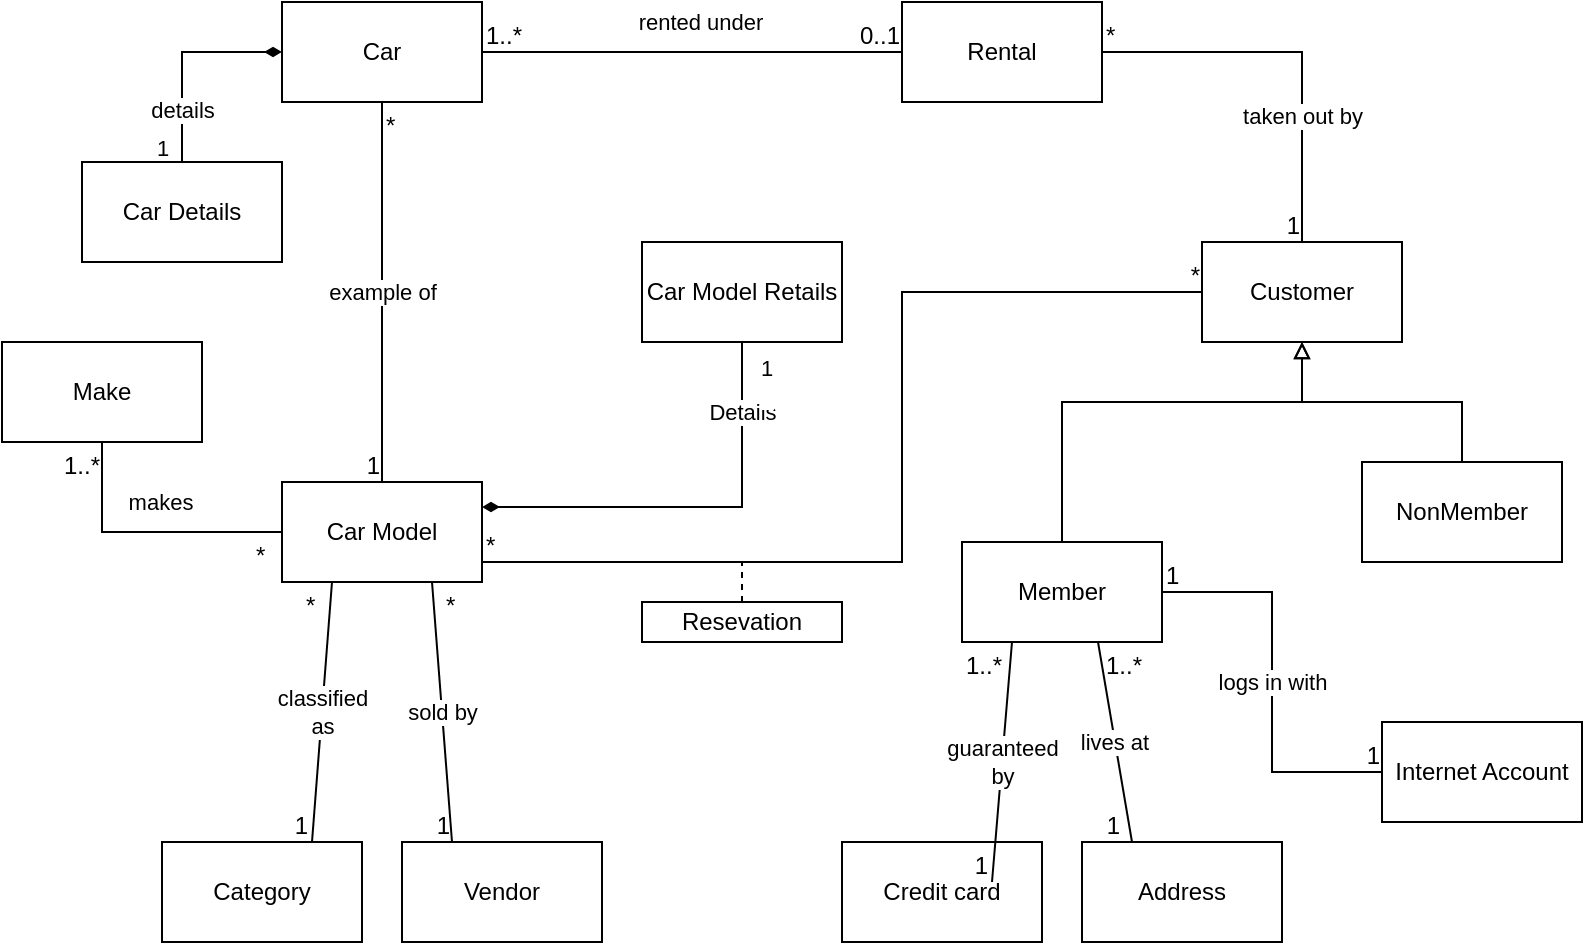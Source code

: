 <mxfile version="28.1.2">
  <diagram name="Trang-1" id="qqRYTB3QQUjuXthjuvf0">
    <mxGraphModel dx="974" dy="603" grid="1" gridSize="10" guides="1" tooltips="1" connect="1" arrows="1" fold="1" page="1" pageScale="1" pageWidth="827" pageHeight="1169" math="0" shadow="0">
      <root>
        <mxCell id="0" />
        <mxCell id="1" parent="0" />
        <mxCell id="TpWYWHmediBbyK1PYgCs-2" value="Car" style="html=1;dashed=0;whiteSpace=wrap;" vertex="1" parent="1">
          <mxGeometry x="210" y="60" width="100" height="50" as="geometry" />
        </mxCell>
        <mxCell id="TpWYWHmediBbyK1PYgCs-5" value="Rental" style="html=1;dashed=0;whiteSpace=wrap;" vertex="1" parent="1">
          <mxGeometry x="520" y="60" width="100" height="50" as="geometry" />
        </mxCell>
        <mxCell id="TpWYWHmediBbyK1PYgCs-6" value="Make" style="html=1;dashed=0;whiteSpace=wrap;" vertex="1" parent="1">
          <mxGeometry x="70" y="230" width="100" height="50" as="geometry" />
        </mxCell>
        <mxCell id="TpWYWHmediBbyK1PYgCs-26" value="1" style="edgeStyle=orthogonalEdgeStyle;rounded=0;orthogonalLoop=1;jettySize=auto;html=1;exitX=0.5;exitY=0;exitDx=0;exitDy=0;entryX=0;entryY=0.5;entryDx=0;entryDy=0;endArrow=diamondThin;endFill=1;" edge="1" parent="1" source="TpWYWHmediBbyK1PYgCs-7" target="TpWYWHmediBbyK1PYgCs-2">
          <mxGeometry x="-0.871" y="10" relative="1" as="geometry">
            <mxPoint as="offset" />
          </mxGeometry>
        </mxCell>
        <mxCell id="TpWYWHmediBbyK1PYgCs-64" value="details" style="edgeLabel;html=1;align=center;verticalAlign=middle;resizable=0;points=[];" vertex="1" connectable="0" parent="TpWYWHmediBbyK1PYgCs-26">
          <mxGeometry x="-0.172" y="2" relative="1" as="geometry">
            <mxPoint x="2" y="17" as="offset" />
          </mxGeometry>
        </mxCell>
        <mxCell id="TpWYWHmediBbyK1PYgCs-7" value="Car Details" style="html=1;dashed=0;whiteSpace=wrap;" vertex="1" parent="1">
          <mxGeometry x="110" y="140" width="100" height="50" as="geometry" />
        </mxCell>
        <mxCell id="TpWYWHmediBbyK1PYgCs-9" value="rented under" style="endArrow=none;html=1;rounded=0;exitX=1;exitY=0.5;exitDx=0;exitDy=0;entryX=0;entryY=0.5;entryDx=0;entryDy=0;" edge="1" parent="1" source="TpWYWHmediBbyK1PYgCs-2" target="TpWYWHmediBbyK1PYgCs-5">
          <mxGeometry x="0.035" y="15" relative="1" as="geometry">
            <mxPoint x="270" y="160" as="sourcePoint" />
            <mxPoint x="430" y="160" as="targetPoint" />
            <mxPoint as="offset" />
          </mxGeometry>
        </mxCell>
        <mxCell id="TpWYWHmediBbyK1PYgCs-10" value="1..*" style="resizable=0;html=1;whiteSpace=wrap;align=left;verticalAlign=bottom;" connectable="0" vertex="1" parent="TpWYWHmediBbyK1PYgCs-9">
          <mxGeometry x="-1" relative="1" as="geometry" />
        </mxCell>
        <mxCell id="TpWYWHmediBbyK1PYgCs-11" value="0..1" style="resizable=0;html=1;whiteSpace=wrap;align=right;verticalAlign=bottom;" connectable="0" vertex="1" parent="TpWYWHmediBbyK1PYgCs-9">
          <mxGeometry x="1" relative="1" as="geometry" />
        </mxCell>
        <mxCell id="TpWYWHmediBbyK1PYgCs-12" value="Category" style="html=1;dashed=0;whiteSpace=wrap;" vertex="1" parent="1">
          <mxGeometry x="150" y="480" width="100" height="50" as="geometry" />
        </mxCell>
        <mxCell id="TpWYWHmediBbyK1PYgCs-13" value="Vendor" style="html=1;dashed=0;whiteSpace=wrap;" vertex="1" parent="1">
          <mxGeometry x="270" y="480" width="100" height="50" as="geometry" />
        </mxCell>
        <mxCell id="TpWYWHmediBbyK1PYgCs-54" style="edgeStyle=orthogonalEdgeStyle;rounded=0;orthogonalLoop=1;jettySize=auto;html=1;exitX=0.5;exitY=0;exitDx=0;exitDy=0;endArrow=none;endFill=0;dashed=1;" edge="1" parent="1" source="TpWYWHmediBbyK1PYgCs-14">
          <mxGeometry relative="1" as="geometry">
            <mxPoint x="440" y="340" as="targetPoint" />
          </mxGeometry>
        </mxCell>
        <mxCell id="TpWYWHmediBbyK1PYgCs-14" value="Resevation" style="html=1;dashed=0;whiteSpace=wrap;" vertex="1" parent="1">
          <mxGeometry x="390" y="360" width="100" height="20" as="geometry" />
        </mxCell>
        <mxCell id="TpWYWHmediBbyK1PYgCs-56" value="Details" style="edgeStyle=orthogonalEdgeStyle;rounded=0;orthogonalLoop=1;jettySize=auto;html=1;exitX=0.5;exitY=1;exitDx=0;exitDy=0;entryX=1;entryY=0.25;entryDx=0;entryDy=0;endArrow=diamondThin;endFill=1;" edge="1" parent="1" source="TpWYWHmediBbyK1PYgCs-15" target="TpWYWHmediBbyK1PYgCs-17">
          <mxGeometry x="-0.67" relative="1" as="geometry">
            <mxPoint as="offset" />
          </mxGeometry>
        </mxCell>
        <mxCell id="TpWYWHmediBbyK1PYgCs-59" value="1&lt;br&gt;&lt;div&gt;&lt;br&gt;&lt;/div&gt;" style="edgeLabel;html=1;align=center;verticalAlign=middle;resizable=0;points=[];" vertex="1" connectable="0" parent="TpWYWHmediBbyK1PYgCs-56">
          <mxGeometry x="0.423" y="-1" relative="1" as="geometry">
            <mxPoint x="80" y="-62" as="offset" />
          </mxGeometry>
        </mxCell>
        <mxCell id="TpWYWHmediBbyK1PYgCs-15" value="Car Model Retails" style="html=1;dashed=0;whiteSpace=wrap;" vertex="1" parent="1">
          <mxGeometry x="390" y="180" width="100" height="50" as="geometry" />
        </mxCell>
        <mxCell id="TpWYWHmediBbyK1PYgCs-16" value="Customer" style="html=1;dashed=0;whiteSpace=wrap;" vertex="1" parent="1">
          <mxGeometry x="670" y="180" width="100" height="50" as="geometry" />
        </mxCell>
        <mxCell id="TpWYWHmediBbyK1PYgCs-17" value="Car Model" style="html=1;dashed=0;whiteSpace=wrap;" vertex="1" parent="1">
          <mxGeometry x="210" y="300" width="100" height="50" as="geometry" />
        </mxCell>
        <mxCell id="TpWYWHmediBbyK1PYgCs-21" value="Address" style="html=1;dashed=0;whiteSpace=wrap;" vertex="1" parent="1">
          <mxGeometry x="610" y="480" width="100" height="50" as="geometry" />
        </mxCell>
        <mxCell id="TpWYWHmediBbyK1PYgCs-22" value="Internet Account" style="html=1;dashed=0;whiteSpace=wrap;" vertex="1" parent="1">
          <mxGeometry x="760" y="420" width="100" height="50" as="geometry" />
        </mxCell>
        <mxCell id="TpWYWHmediBbyK1PYgCs-53" style="edgeStyle=orthogonalEdgeStyle;rounded=0;orthogonalLoop=1;jettySize=auto;html=1;exitX=0.5;exitY=0;exitDx=0;exitDy=0;entryX=0.5;entryY=1;entryDx=0;entryDy=0;endArrow=block;endFill=0;" edge="1" parent="1" source="TpWYWHmediBbyK1PYgCs-23" target="TpWYWHmediBbyK1PYgCs-16">
          <mxGeometry relative="1" as="geometry">
            <mxPoint x="720.0" y="240" as="targetPoint" />
            <Array as="points">
              <mxPoint x="660" y="260" />
              <mxPoint x="760" y="260" />
            </Array>
          </mxGeometry>
        </mxCell>
        <mxCell id="TpWYWHmediBbyK1PYgCs-23" value="Member" style="html=1;dashed=0;whiteSpace=wrap;" vertex="1" parent="1">
          <mxGeometry x="550" y="330" width="100" height="50" as="geometry" />
        </mxCell>
        <mxCell id="TpWYWHmediBbyK1PYgCs-52" style="edgeStyle=orthogonalEdgeStyle;rounded=0;orthogonalLoop=1;jettySize=auto;html=1;exitX=0.5;exitY=0;exitDx=0;exitDy=0;entryX=0.5;entryY=1;entryDx=0;entryDy=0;endArrow=block;endFill=0;" edge="1" parent="1" source="TpWYWHmediBbyK1PYgCs-24" target="TpWYWHmediBbyK1PYgCs-16">
          <mxGeometry relative="1" as="geometry" />
        </mxCell>
        <mxCell id="TpWYWHmediBbyK1PYgCs-24" value="NonMember" style="html=1;dashed=0;whiteSpace=wrap;" vertex="1" parent="1">
          <mxGeometry x="750" y="290" width="100" height="50" as="geometry" />
        </mxCell>
        <mxCell id="TpWYWHmediBbyK1PYgCs-25" value="Credit card" style="html=1;dashed=0;whiteSpace=wrap;" vertex="1" parent="1">
          <mxGeometry x="490" y="480" width="100" height="50" as="geometry" />
        </mxCell>
        <mxCell id="TpWYWHmediBbyK1PYgCs-27" value="example of" style="endArrow=none;html=1;rounded=0;exitX=0.5;exitY=1;exitDx=0;exitDy=0;entryX=0.5;entryY=0;entryDx=0;entryDy=0;" edge="1" parent="1" source="TpWYWHmediBbyK1PYgCs-2" target="TpWYWHmediBbyK1PYgCs-17">
          <mxGeometry relative="1" as="geometry">
            <mxPoint x="300" y="170" as="sourcePoint" />
            <mxPoint x="590" y="170" as="targetPoint" />
          </mxGeometry>
        </mxCell>
        <mxCell id="TpWYWHmediBbyK1PYgCs-28" value="*" style="resizable=0;html=1;whiteSpace=wrap;align=left;verticalAlign=bottom;" connectable="0" vertex="1" parent="TpWYWHmediBbyK1PYgCs-27">
          <mxGeometry x="-1" relative="1" as="geometry">
            <mxPoint y="20" as="offset" />
          </mxGeometry>
        </mxCell>
        <mxCell id="TpWYWHmediBbyK1PYgCs-29" value="1" style="resizable=0;html=1;whiteSpace=wrap;align=right;verticalAlign=bottom;" connectable="0" vertex="1" parent="TpWYWHmediBbyK1PYgCs-27">
          <mxGeometry x="1" relative="1" as="geometry" />
        </mxCell>
        <mxCell id="TpWYWHmediBbyK1PYgCs-30" value="" style="endArrow=none;html=1;rounded=0;exitX=1;exitY=0.75;exitDx=0;exitDy=0;entryX=0;entryY=0.5;entryDx=0;entryDy=0;edgeStyle=orthogonalEdgeStyle;" edge="1" parent="1" source="TpWYWHmediBbyK1PYgCs-17" target="TpWYWHmediBbyK1PYgCs-16">
          <mxGeometry relative="1" as="geometry">
            <mxPoint x="520" y="180" as="sourcePoint" />
            <mxPoint x="810" y="180" as="targetPoint" />
            <Array as="points">
              <mxPoint x="310" y="340" />
              <mxPoint x="520" y="340" />
              <mxPoint x="520" y="205" />
            </Array>
          </mxGeometry>
        </mxCell>
        <mxCell id="TpWYWHmediBbyK1PYgCs-31" value="*" style="resizable=0;html=1;whiteSpace=wrap;align=left;verticalAlign=bottom;" connectable="0" vertex="1" parent="TpWYWHmediBbyK1PYgCs-30">
          <mxGeometry x="-1" relative="1" as="geometry">
            <mxPoint y="3" as="offset" />
          </mxGeometry>
        </mxCell>
        <mxCell id="TpWYWHmediBbyK1PYgCs-32" value="*" style="resizable=0;html=1;whiteSpace=wrap;align=right;verticalAlign=bottom;" connectable="0" vertex="1" parent="TpWYWHmediBbyK1PYgCs-30">
          <mxGeometry x="1" relative="1" as="geometry" />
        </mxCell>
        <mxCell id="TpWYWHmediBbyK1PYgCs-33" value="classified&lt;div&gt;as&lt;/div&gt;" style="endArrow=none;html=1;rounded=0;exitX=0.25;exitY=1;exitDx=0;exitDy=0;entryX=0.75;entryY=0;entryDx=0;entryDy=0;" edge="1" parent="1" source="TpWYWHmediBbyK1PYgCs-17" target="TpWYWHmediBbyK1PYgCs-12">
          <mxGeometry relative="1" as="geometry">
            <mxPoint x="220" y="450" as="sourcePoint" />
            <mxPoint x="510" y="450" as="targetPoint" />
          </mxGeometry>
        </mxCell>
        <mxCell id="TpWYWHmediBbyK1PYgCs-34" value="*" style="resizable=0;html=1;whiteSpace=wrap;align=left;verticalAlign=bottom;" connectable="0" vertex="1" parent="TpWYWHmediBbyK1PYgCs-33">
          <mxGeometry x="-1" relative="1" as="geometry">
            <mxPoint x="-15" y="20" as="offset" />
          </mxGeometry>
        </mxCell>
        <mxCell id="TpWYWHmediBbyK1PYgCs-35" value="1" style="resizable=0;html=1;whiteSpace=wrap;align=right;verticalAlign=bottom;" connectable="0" vertex="1" parent="TpWYWHmediBbyK1PYgCs-33">
          <mxGeometry x="1" relative="1" as="geometry" />
        </mxCell>
        <mxCell id="TpWYWHmediBbyK1PYgCs-36" value="sold by" style="endArrow=none;html=1;rounded=0;exitX=0.75;exitY=1;exitDx=0;exitDy=0;entryX=0.25;entryY=0;entryDx=0;entryDy=0;" edge="1" parent="1" source="TpWYWHmediBbyK1PYgCs-17" target="TpWYWHmediBbyK1PYgCs-13">
          <mxGeometry relative="1" as="geometry">
            <mxPoint x="350" y="410" as="sourcePoint" />
            <mxPoint x="310" y="540" as="targetPoint" />
          </mxGeometry>
        </mxCell>
        <mxCell id="TpWYWHmediBbyK1PYgCs-37" value="*" style="resizable=0;html=1;whiteSpace=wrap;align=left;verticalAlign=bottom;" connectable="0" vertex="1" parent="TpWYWHmediBbyK1PYgCs-36">
          <mxGeometry x="-1" relative="1" as="geometry">
            <mxPoint x="5" y="20" as="offset" />
          </mxGeometry>
        </mxCell>
        <mxCell id="TpWYWHmediBbyK1PYgCs-38" value="1" style="resizable=0;html=1;whiteSpace=wrap;align=right;verticalAlign=bottom;" connectable="0" vertex="1" parent="TpWYWHmediBbyK1PYgCs-36">
          <mxGeometry x="1" relative="1" as="geometry" />
        </mxCell>
        <mxCell id="TpWYWHmediBbyK1PYgCs-39" value="guaranteed&lt;div&gt;by&lt;/div&gt;" style="endArrow=none;html=1;rounded=0;exitX=0.25;exitY=1;exitDx=0;exitDy=0;entryX=0.75;entryY=0;entryDx=0;entryDy=0;" edge="1" parent="1">
          <mxGeometry relative="1" as="geometry">
            <mxPoint x="575.0" y="380" as="sourcePoint" />
            <mxPoint x="565.0" y="500" as="targetPoint" />
          </mxGeometry>
        </mxCell>
        <mxCell id="TpWYWHmediBbyK1PYgCs-40" value="1..*" style="resizable=0;html=1;whiteSpace=wrap;align=left;verticalAlign=bottom;" connectable="0" vertex="1" parent="TpWYWHmediBbyK1PYgCs-39">
          <mxGeometry x="-1" relative="1" as="geometry">
            <mxPoint x="-25" y="20" as="offset" />
          </mxGeometry>
        </mxCell>
        <mxCell id="TpWYWHmediBbyK1PYgCs-41" value="1" style="resizable=0;html=1;whiteSpace=wrap;align=right;verticalAlign=bottom;" connectable="0" vertex="1" parent="TpWYWHmediBbyK1PYgCs-39">
          <mxGeometry x="1" relative="1" as="geometry" />
        </mxCell>
        <mxCell id="TpWYWHmediBbyK1PYgCs-43" value="lives at" style="endArrow=none;html=1;rounded=0;entryX=0.25;entryY=0;entryDx=0;entryDy=0;" edge="1" parent="1" target="TpWYWHmediBbyK1PYgCs-21">
          <mxGeometry relative="1" as="geometry">
            <mxPoint x="618" y="380" as="sourcePoint" />
            <mxPoint x="600" y="560" as="targetPoint" />
          </mxGeometry>
        </mxCell>
        <mxCell id="TpWYWHmediBbyK1PYgCs-44" value="1..*" style="resizable=0;html=1;whiteSpace=wrap;align=left;verticalAlign=bottom;" connectable="0" vertex="1" parent="TpWYWHmediBbyK1PYgCs-43">
          <mxGeometry x="-1" relative="1" as="geometry">
            <mxPoint x="2" y="20" as="offset" />
          </mxGeometry>
        </mxCell>
        <mxCell id="TpWYWHmediBbyK1PYgCs-45" value="1" style="resizable=0;html=1;whiteSpace=wrap;align=right;verticalAlign=bottom;" connectable="0" vertex="1" parent="TpWYWHmediBbyK1PYgCs-43">
          <mxGeometry x="1" relative="1" as="geometry">
            <mxPoint x="-5" as="offset" />
          </mxGeometry>
        </mxCell>
        <mxCell id="TpWYWHmediBbyK1PYgCs-46" value="logs in with" style="endArrow=none;html=1;rounded=0;exitX=1;exitY=0.5;exitDx=0;exitDy=0;entryX=0;entryY=0.5;entryDx=0;entryDy=0;edgeStyle=orthogonalEdgeStyle;" edge="1" parent="1" source="TpWYWHmediBbyK1PYgCs-23" target="TpWYWHmediBbyK1PYgCs-22">
          <mxGeometry relative="1" as="geometry">
            <mxPoint x="790" y="400" as="sourcePoint" />
            <mxPoint x="750" y="530" as="targetPoint" />
          </mxGeometry>
        </mxCell>
        <mxCell id="TpWYWHmediBbyK1PYgCs-47" value="1" style="resizable=0;html=1;whiteSpace=wrap;align=left;verticalAlign=bottom;" connectable="0" vertex="1" parent="TpWYWHmediBbyK1PYgCs-46">
          <mxGeometry x="-1" relative="1" as="geometry" />
        </mxCell>
        <mxCell id="TpWYWHmediBbyK1PYgCs-48" value="1" style="resizable=0;html=1;whiteSpace=wrap;align=right;verticalAlign=bottom;" connectable="0" vertex="1" parent="TpWYWHmediBbyK1PYgCs-46">
          <mxGeometry x="1" relative="1" as="geometry" />
        </mxCell>
        <mxCell id="TpWYWHmediBbyK1PYgCs-61" value="taken out by" style="endArrow=none;html=1;rounded=0;exitX=1;exitY=0.5;exitDx=0;exitDy=0;entryX=0.5;entryY=0;entryDx=0;entryDy=0;edgeStyle=orthogonalEdgeStyle;" edge="1" parent="1" source="TpWYWHmediBbyK1PYgCs-5" target="TpWYWHmediBbyK1PYgCs-16">
          <mxGeometry x="0.351" relative="1" as="geometry">
            <mxPoint x="770" y="90" as="sourcePoint" />
            <mxPoint x="1060" y="90" as="targetPoint" />
            <mxPoint as="offset" />
          </mxGeometry>
        </mxCell>
        <mxCell id="TpWYWHmediBbyK1PYgCs-62" value="*" style="resizable=0;html=1;whiteSpace=wrap;align=left;verticalAlign=bottom;" connectable="0" vertex="1" parent="TpWYWHmediBbyK1PYgCs-61">
          <mxGeometry x="-1" relative="1" as="geometry" />
        </mxCell>
        <mxCell id="TpWYWHmediBbyK1PYgCs-63" value="1" style="resizable=0;html=1;whiteSpace=wrap;align=right;verticalAlign=bottom;" connectable="0" vertex="1" parent="TpWYWHmediBbyK1PYgCs-61">
          <mxGeometry x="1" relative="1" as="geometry" />
        </mxCell>
        <mxCell id="TpWYWHmediBbyK1PYgCs-65" value="makes" style="endArrow=none;html=1;rounded=0;exitX=0;exitY=0.5;exitDx=0;exitDy=0;entryX=0.5;entryY=1;entryDx=0;entryDy=0;edgeStyle=orthogonalEdgeStyle;" edge="1" parent="1" source="TpWYWHmediBbyK1PYgCs-17" target="TpWYWHmediBbyK1PYgCs-6">
          <mxGeometry x="-0.097" y="-15" relative="1" as="geometry">
            <mxPoint x="120" y="390" as="sourcePoint" />
            <mxPoint x="110" y="520" as="targetPoint" />
            <mxPoint as="offset" />
          </mxGeometry>
        </mxCell>
        <mxCell id="TpWYWHmediBbyK1PYgCs-66" value="*" style="resizable=0;html=1;whiteSpace=wrap;align=left;verticalAlign=bottom;" connectable="0" vertex="1" parent="TpWYWHmediBbyK1PYgCs-65">
          <mxGeometry x="-1" relative="1" as="geometry">
            <mxPoint x="-15" y="20" as="offset" />
          </mxGeometry>
        </mxCell>
        <mxCell id="TpWYWHmediBbyK1PYgCs-67" value="1..*" style="resizable=0;html=1;whiteSpace=wrap;align=right;verticalAlign=bottom;" connectable="0" vertex="1" parent="TpWYWHmediBbyK1PYgCs-65">
          <mxGeometry x="1" relative="1" as="geometry">
            <mxPoint y="20" as="offset" />
          </mxGeometry>
        </mxCell>
      </root>
    </mxGraphModel>
  </diagram>
</mxfile>
